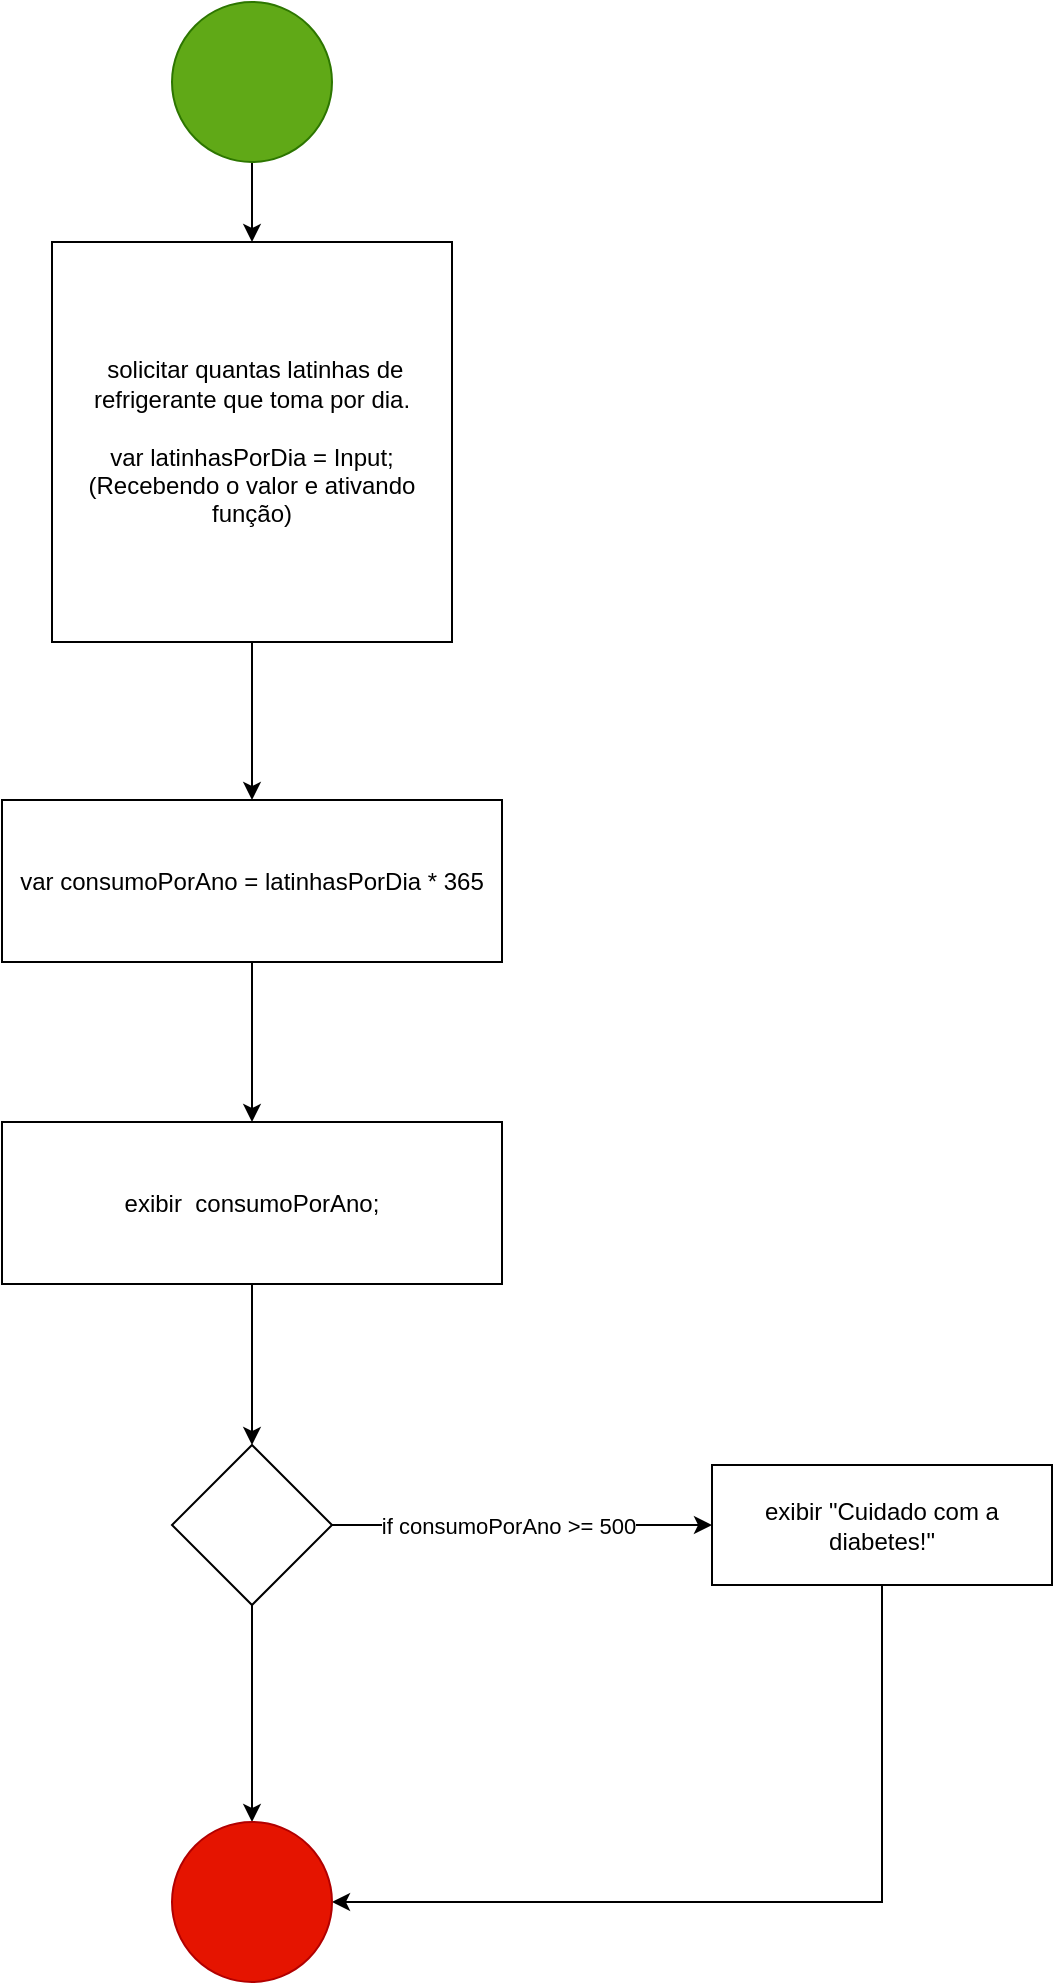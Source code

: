 <mxfile version="21.6.9" type="device" pages="3">
  <diagram name="ex02" id="oM4Ox_LeHN2EII2P9xct">
    <mxGraphModel dx="880" dy="438" grid="1" gridSize="10" guides="1" tooltips="1" connect="1" arrows="1" fold="1" page="1" pageScale="1" pageWidth="827" pageHeight="1169" math="0" shadow="0">
      <root>
        <mxCell id="0" />
        <mxCell id="1" parent="0" />
        <mxCell id="_Cy4P5XEs4U3QJsFDsqF-3" value="" style="edgeStyle=orthogonalEdgeStyle;rounded=0;orthogonalLoop=1;jettySize=auto;html=1;" parent="1" source="_Cy4P5XEs4U3QJsFDsqF-1" target="_Cy4P5XEs4U3QJsFDsqF-2" edge="1">
          <mxGeometry relative="1" as="geometry" />
        </mxCell>
        <mxCell id="_Cy4P5XEs4U3QJsFDsqF-1" value="" style="ellipse;whiteSpace=wrap;html=1;aspect=fixed;fillColor=#60a917;fontColor=#ffffff;strokeColor=#2D7600;" parent="1" vertex="1">
          <mxGeometry x="160" y="60" width="80" height="80" as="geometry" />
        </mxCell>
        <mxCell id="_Cy4P5XEs4U3QJsFDsqF-5" value="" style="edgeStyle=orthogonalEdgeStyle;rounded=0;orthogonalLoop=1;jettySize=auto;html=1;" parent="1" source="_Cy4P5XEs4U3QJsFDsqF-2" target="_Cy4P5XEs4U3QJsFDsqF-4" edge="1">
          <mxGeometry relative="1" as="geometry" />
        </mxCell>
        <mxCell id="_Cy4P5XEs4U3QJsFDsqF-2" value="&amp;nbsp;solicitar quantas latinhas de refrigerante que toma por dia.&lt;br&gt;&lt;br&gt;var latinhasPorDia = Input;&lt;br&gt;(Recebendo o valor e ativando função)" style="whiteSpace=wrap;html=1;direction=south;" parent="1" vertex="1">
          <mxGeometry x="100" y="180" width="200" height="200" as="geometry" />
        </mxCell>
        <mxCell id="_Cy4P5XEs4U3QJsFDsqF-7" value="" style="edgeStyle=orthogonalEdgeStyle;rounded=0;orthogonalLoop=1;jettySize=auto;html=1;" parent="1" source="_Cy4P5XEs4U3QJsFDsqF-4" target="_Cy4P5XEs4U3QJsFDsqF-6" edge="1">
          <mxGeometry relative="1" as="geometry" />
        </mxCell>
        <mxCell id="_Cy4P5XEs4U3QJsFDsqF-4" value="var consumoPorAno = latinhasPorDia * 365" style="whiteSpace=wrap;html=1;" parent="1" vertex="1">
          <mxGeometry x="75" y="459" width="250" height="81" as="geometry" />
        </mxCell>
        <mxCell id="_Cy4P5XEs4U3QJsFDsqF-9" value="" style="edgeStyle=orthogonalEdgeStyle;rounded=0;orthogonalLoop=1;jettySize=auto;html=1;" parent="1" source="_Cy4P5XEs4U3QJsFDsqF-6" target="_Cy4P5XEs4U3QJsFDsqF-8" edge="1">
          <mxGeometry relative="1" as="geometry" />
        </mxCell>
        <mxCell id="_Cy4P5XEs4U3QJsFDsqF-6" value="exibir&amp;nbsp; consumoPorAno;" style="whiteSpace=wrap;html=1;" parent="1" vertex="1">
          <mxGeometry x="75" y="620" width="250" height="81" as="geometry" />
        </mxCell>
        <mxCell id="_Cy4P5XEs4U3QJsFDsqF-11" value="" style="edgeStyle=orthogonalEdgeStyle;rounded=0;orthogonalLoop=1;jettySize=auto;html=1;" parent="1" source="_Cy4P5XEs4U3QJsFDsqF-8" target="_Cy4P5XEs4U3QJsFDsqF-10" edge="1">
          <mxGeometry relative="1" as="geometry" />
        </mxCell>
        <mxCell id="_Cy4P5XEs4U3QJsFDsqF-12" value="if consumoPorAno &amp;gt;= 500" style="edgeLabel;html=1;align=center;verticalAlign=middle;resizable=0;points=[];" parent="_Cy4P5XEs4U3QJsFDsqF-11" vertex="1" connectable="0">
          <mxGeometry x="-0.143" y="1" relative="1" as="geometry">
            <mxPoint x="6" y="1" as="offset" />
          </mxGeometry>
        </mxCell>
        <mxCell id="_Cy4P5XEs4U3QJsFDsqF-14" value="" style="edgeStyle=orthogonalEdgeStyle;rounded=0;orthogonalLoop=1;jettySize=auto;html=1;" parent="1" source="_Cy4P5XEs4U3QJsFDsqF-8" target="_Cy4P5XEs4U3QJsFDsqF-13" edge="1">
          <mxGeometry relative="1" as="geometry" />
        </mxCell>
        <mxCell id="_Cy4P5XEs4U3QJsFDsqF-8" value="" style="rhombus;whiteSpace=wrap;html=1;" parent="1" vertex="1">
          <mxGeometry x="160" y="781.5" width="80" height="80" as="geometry" />
        </mxCell>
        <mxCell id="_Cy4P5XEs4U3QJsFDsqF-15" style="edgeStyle=orthogonalEdgeStyle;rounded=0;orthogonalLoop=1;jettySize=auto;html=1;exitX=0.5;exitY=1;exitDx=0;exitDy=0;entryX=1;entryY=0.5;entryDx=0;entryDy=0;" parent="1" source="_Cy4P5XEs4U3QJsFDsqF-10" target="_Cy4P5XEs4U3QJsFDsqF-13" edge="1">
          <mxGeometry relative="1" as="geometry" />
        </mxCell>
        <mxCell id="_Cy4P5XEs4U3QJsFDsqF-10" value="exibir&amp;nbsp;&quot;Cuidado com a diabetes!&quot;" style="whiteSpace=wrap;html=1;" parent="1" vertex="1">
          <mxGeometry x="430" y="791.5" width="170" height="60" as="geometry" />
        </mxCell>
        <mxCell id="_Cy4P5XEs4U3QJsFDsqF-13" value="" style="ellipse;whiteSpace=wrap;html=1;fillColor=#e51400;fontColor=#ffffff;strokeColor=#B20000;" parent="1" vertex="1">
          <mxGeometry x="160" y="970" width="80" height="80" as="geometry" />
        </mxCell>
      </root>
    </mxGraphModel>
  </diagram>
  <diagram id="SEK7e9IBOCPjUzvCfT5M" name="ex05">
    <mxGraphModel dx="1035" dy="1722" grid="1" gridSize="10" guides="1" tooltips="1" connect="1" arrows="1" fold="1" page="1" pageScale="1" pageWidth="827" pageHeight="1169" math="0" shadow="0">
      <root>
        <mxCell id="0" />
        <mxCell id="1" parent="0" />
        <mxCell id="O7sKQ0HSOdrJxOVOh3t2-3" style="edgeStyle=orthogonalEdgeStyle;rounded=0;orthogonalLoop=1;jettySize=auto;html=1;exitX=0.5;exitY=1;exitDx=0;exitDy=0;entryX=0.5;entryY=0;entryDx=0;entryDy=0;" edge="1" parent="1" source="O7sKQ0HSOdrJxOVOh3t2-1" target="O7sKQ0HSOdrJxOVOh3t2-2">
          <mxGeometry relative="1" as="geometry" />
        </mxCell>
        <mxCell id="O7sKQ0HSOdrJxOVOh3t2-1" value="" style="ellipse;whiteSpace=wrap;html=1;aspect=fixed;fillColor=#60a917;fontColor=#ffffff;strokeColor=#2D7600;" vertex="1" parent="1">
          <mxGeometry x="265" y="-974" width="80" height="80" as="geometry" />
        </mxCell>
        <mxCell id="O7sKQ0HSOdrJxOVOh3t2-5" value="" style="edgeStyle=orthogonalEdgeStyle;rounded=0;orthogonalLoop=1;jettySize=auto;html=1;" edge="1" parent="1" source="O7sKQ0HSOdrJxOVOh3t2-2" target="O7sKQ0HSOdrJxOVOh3t2-4">
          <mxGeometry relative="1" as="geometry" />
        </mxCell>
        <mxCell id="O7sKQ0HSOdrJxOVOh3t2-2" value="Solicitar quantidade de KWh consumida no mês&lt;br&gt;var consumo = (KWh input do usuario);" style="rounded=0;whiteSpace=wrap;html=1;" vertex="1" parent="1">
          <mxGeometry x="170" y="-844" width="270" height="110" as="geometry" />
        </mxCell>
        <mxCell id="O7sKQ0HSOdrJxOVOh3t2-11" value="" style="edgeStyle=orthogonalEdgeStyle;rounded=0;orthogonalLoop=1;jettySize=auto;html=1;" edge="1" parent="1" source="O7sKQ0HSOdrJxOVOh3t2-4" target="O7sKQ0HSOdrJxOVOh3t2-10">
          <mxGeometry relative="1" as="geometry" />
        </mxCell>
        <mxCell id="O7sKQ0HSOdrJxOVOh3t2-4" value="var valorConsumo = consumo * 0.85;" style="whiteSpace=wrap;html=1;rounded=0;" vertex="1" parent="1">
          <mxGeometry x="170" y="-674" width="270" height="60" as="geometry" />
        </mxCell>
        <mxCell id="O7sKQ0HSOdrJxOVOh3t2-13" value="" style="edgeStyle=orthogonalEdgeStyle;rounded=0;orthogonalLoop=1;jettySize=auto;html=1;" edge="1" parent="1" source="O7sKQ0HSOdrJxOVOh3t2-10" target="O7sKQ0HSOdrJxOVOh3t2-12">
          <mxGeometry relative="1" as="geometry" />
        </mxCell>
        <mxCell id="O7sKQ0HSOdrJxOVOh3t2-14" value="consumo &amp;lt; 100" style="edgeLabel;html=1;align=center;verticalAlign=middle;resizable=0;points=[];" vertex="1" connectable="0" parent="O7sKQ0HSOdrJxOVOh3t2-13">
          <mxGeometry x="-0.067" y="3" relative="1" as="geometry">
            <mxPoint x="-14" y="2" as="offset" />
          </mxGeometry>
        </mxCell>
        <mxCell id="O7sKQ0HSOdrJxOVOh3t2-16" value="" style="edgeStyle=orthogonalEdgeStyle;rounded=0;orthogonalLoop=1;jettySize=auto;html=1;" edge="1" parent="1" source="O7sKQ0HSOdrJxOVOh3t2-10" target="O7sKQ0HSOdrJxOVOh3t2-15">
          <mxGeometry relative="1" as="geometry" />
        </mxCell>
        <mxCell id="O7sKQ0HSOdrJxOVOh3t2-10" value="" style="rhombus;whiteSpace=wrap;html=1;rounded=0;" vertex="1" parent="1">
          <mxGeometry x="265" y="-554" width="80" height="80" as="geometry" />
        </mxCell>
        <mxCell id="O7sKQ0HSOdrJxOVOh3t2-17" style="edgeStyle=orthogonalEdgeStyle;rounded=0;orthogonalLoop=1;jettySize=auto;html=1;entryX=1;entryY=0.5;entryDx=0;entryDy=0;exitX=0.5;exitY=1;exitDx=0;exitDy=0;" edge="1" parent="1" source="O7sKQ0HSOdrJxOVOh3t2-12" target="O7sKQ0HSOdrJxOVOh3t2-15">
          <mxGeometry relative="1" as="geometry">
            <Array as="points">
              <mxPoint x="595" y="-374" />
            </Array>
          </mxGeometry>
        </mxCell>
        <mxCell id="O7sKQ0HSOdrJxOVOh3t2-12" value="valorConsumo = valorConsumo * 0.9;" style="whiteSpace=wrap;html=1;rounded=0;" vertex="1" parent="1">
          <mxGeometry x="480" y="-554" width="230" height="80" as="geometry" />
        </mxCell>
        <mxCell id="O7sKQ0HSOdrJxOVOh3t2-19" value="" style="edgeStyle=orthogonalEdgeStyle;rounded=0;orthogonalLoop=1;jettySize=auto;html=1;" edge="1" parent="1" source="O7sKQ0HSOdrJxOVOh3t2-15" target="O7sKQ0HSOdrJxOVOh3t2-18">
          <mxGeometry relative="1" as="geometry" />
        </mxCell>
        <mxCell id="O7sKQ0HSOdrJxOVOh3t2-15" value="Alert:&lt;br&gt;&quot;O valor a ser pago é de R$${valorConsumo}&quot;;" style="whiteSpace=wrap;html=1;rounded=0;" vertex="1" parent="1">
          <mxGeometry x="205" y="-414" width="200" height="80" as="geometry" />
        </mxCell>
        <mxCell id="O7sKQ0HSOdrJxOVOh3t2-18" value="" style="ellipse;whiteSpace=wrap;html=1;rounded=0;fillColor=#e51400;fontColor=#ffffff;strokeColor=#B20000;" vertex="1" parent="1">
          <mxGeometry x="265" y="-275" width="80" height="80" as="geometry" />
        </mxCell>
      </root>
    </mxGraphModel>
  </diagram>
  <diagram id="jWPRXUBc81DcfRJ7tA7R" name="ex06">
    <mxGraphModel dx="880" dy="438" grid="1" gridSize="10" guides="1" tooltips="1" connect="1" arrows="1" fold="1" page="1" pageScale="1" pageWidth="827" pageHeight="1169" math="0" shadow="0">
      <root>
        <mxCell id="0" />
        <mxCell id="1" parent="0" />
        <mxCell id="BXbK-9RhP-atI42qz8Om-3" style="edgeStyle=orthogonalEdgeStyle;rounded=0;orthogonalLoop=1;jettySize=auto;html=1;exitX=0.5;exitY=1;exitDx=0;exitDy=0;entryX=0.5;entryY=0;entryDx=0;entryDy=0;" parent="1" source="BXbK-9RhP-atI42qz8Om-1" target="BXbK-9RhP-atI42qz8Om-2" edge="1">
          <mxGeometry relative="1" as="geometry" />
        </mxCell>
        <mxCell id="BXbK-9RhP-atI42qz8Om-1" value="" style="ellipse;whiteSpace=wrap;html=1;aspect=fixed;fillColor=#60a917;fontColor=#ffffff;strokeColor=#2D7600;" parent="1" vertex="1">
          <mxGeometry x="256" y="102" width="80" height="80" as="geometry" />
        </mxCell>
        <mxCell id="BXbK-9RhP-atI42qz8Om-5" value="" style="edgeStyle=orthogonalEdgeStyle;rounded=0;orthogonalLoop=1;jettySize=auto;html=1;" parent="1" source="BXbK-9RhP-atI42qz8Om-2" target="BXbK-9RhP-atI42qz8Om-4" edge="1">
          <mxGeometry relative="1" as="geometry" />
        </mxCell>
        <mxCell id="BXbK-9RhP-atI42qz8Om-2" value="solicitar valor da renda familiar&lt;br&gt;var renda = (input do usuario)" style="rounded=0;whiteSpace=wrap;html=1;" parent="1" vertex="1">
          <mxGeometry x="196" y="232" width="200" height="60" as="geometry" />
        </mxCell>
        <mxCell id="BXbK-9RhP-atI42qz8Om-7" value="" style="edgeStyle=orthogonalEdgeStyle;rounded=0;orthogonalLoop=1;jettySize=auto;html=1;" parent="1" source="BXbK-9RhP-atI42qz8Om-4" target="BXbK-9RhP-atI42qz8Om-6" edge="1">
          <mxGeometry relative="1" as="geometry" />
        </mxCell>
        <mxCell id="BXbK-9RhP-atI42qz8Om-4" value="solicitar valor da prestação&lt;br&gt;var prestacao = (input do usuario)" style="rounded=0;whiteSpace=wrap;html=1;" parent="1" vertex="1">
          <mxGeometry x="196" y="372" width="200" height="60" as="geometry" />
        </mxCell>
        <mxCell id="BXbK-9RhP-atI42qz8Om-16" value="" style="edgeStyle=orthogonalEdgeStyle;rounded=0;orthogonalLoop=1;jettySize=auto;html=1;" parent="1" source="BXbK-9RhP-atI42qz8Om-6" target="BXbK-9RhP-atI42qz8Om-15" edge="1">
          <mxGeometry relative="1" as="geometry" />
        </mxCell>
        <mxCell id="BXbK-9RhP-atI42qz8Om-6" value="var valorCalculado = (prestacao / renda) * 100" style="whiteSpace=wrap;html=1;rounded=0;" parent="1" vertex="1">
          <mxGeometry x="216" y="512" width="160" height="70" as="geometry" />
        </mxCell>
        <mxCell id="BXbK-9RhP-atI42qz8Om-11" value="" style="edgeStyle=orthogonalEdgeStyle;rounded=0;orthogonalLoop=1;jettySize=auto;html=1;" parent="1" source="BXbK-9RhP-atI42qz8Om-8" target="BXbK-9RhP-atI42qz8Om-10" edge="1">
          <mxGeometry relative="1" as="geometry" />
        </mxCell>
        <mxCell id="BXbK-9RhP-atI42qz8Om-13" value="" style="edgeStyle=orthogonalEdgeStyle;rounded=0;orthogonalLoop=1;jettySize=auto;html=1;" parent="1" source="BXbK-9RhP-atI42qz8Om-8" target="BXbK-9RhP-atI42qz8Om-12" edge="1">
          <mxGeometry relative="1" as="geometry" />
        </mxCell>
        <mxCell id="BXbK-9RhP-atI42qz8Om-14" value="valorCalulado &amp;gt; renda * 0.3" style="edgeLabel;html=1;align=center;verticalAlign=middle;resizable=0;points=[];" parent="BXbK-9RhP-atI42qz8Om-13" vertex="1" connectable="0">
          <mxGeometry x="-0.167" y="2" relative="1" as="geometry">
            <mxPoint x="3" y="2" as="offset" />
          </mxGeometry>
        </mxCell>
        <mxCell id="BXbK-9RhP-atI42qz8Om-8" value="" style="rhombus;whiteSpace=wrap;html=1;rounded=0;" parent="1" vertex="1">
          <mxGeometry x="256" y="827" width="80" height="80" as="geometry" />
        </mxCell>
        <mxCell id="BXbK-9RhP-atI42qz8Om-10" value="" style="ellipse;whiteSpace=wrap;html=1;rounded=0;fillColor=#e51400;fontColor=#ffffff;strokeColor=#B20000;" parent="1" vertex="1">
          <mxGeometry x="256" y="987" width="80" height="80" as="geometry" />
        </mxCell>
        <mxCell id="BXbK-9RhP-atI42qz8Om-18" style="edgeStyle=orthogonalEdgeStyle;rounded=0;orthogonalLoop=1;jettySize=auto;html=1;exitX=0.5;exitY=1;exitDx=0;exitDy=0;entryX=1;entryY=0.5;entryDx=0;entryDy=0;" parent="1" source="BXbK-9RhP-atI42qz8Om-12" target="BXbK-9RhP-atI42qz8Om-10" edge="1">
          <mxGeometry relative="1" as="geometry" />
        </mxCell>
        <mxCell id="BXbK-9RhP-atI42qz8Om-12" value="Exibir &quot;Será necessário complementar a renda familiar" style="whiteSpace=wrap;html=1;rounded=0;" parent="1" vertex="1">
          <mxGeometry x="516" y="829.5" width="210" height="75" as="geometry" />
        </mxCell>
        <mxCell id="BXbK-9RhP-atI42qz8Om-17" value="" style="edgeStyle=orthogonalEdgeStyle;rounded=0;orthogonalLoop=1;jettySize=auto;html=1;" parent="1" source="BXbK-9RhP-atI42qz8Om-15" target="BXbK-9RhP-atI42qz8Om-8" edge="1">
          <mxGeometry relative="1" as="geometry" />
        </mxCell>
        <mxCell id="BXbK-9RhP-atI42qz8Om-15" value="exibir &lt;br&gt;&quot;A prestação corresponde a ${valorCalculado}% da renda familiar&quot;" style="whiteSpace=wrap;html=1;rounded=0;" parent="1" vertex="1">
          <mxGeometry x="101" y="672" width="390" height="45" as="geometry" />
        </mxCell>
      </root>
    </mxGraphModel>
  </diagram>
</mxfile>

